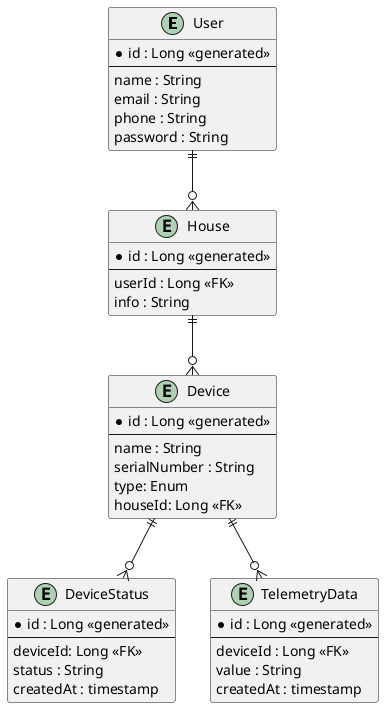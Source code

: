 @@ -0,0 +1,48 @@
@startuml

entity "User" as user {
    * id : Long <<generated>>
    --
    name : String
    email : String
    phone : String
    password : String
}

entity "House" as house {
    * id : Long <<generated>>
    --
    userId : Long <<FK>>
    info : String
}

entity "Device" as device {
    * id : Long <<generated>>
    --
    name : String
    serialNumber : String
    type: Enum
    houseId: Long <<FK>>
}

entity "DeviceStatus" as deviceStatus {
    * id : Long <<generated>>
    --
    deviceId: Long <<FK>>
    status : String
    createdAt : timestamp
}

entity "TelemetryData" as telemetryData {
    * id : Long <<generated>>
    --
    deviceId : Long <<FK>>
    value : String
    createdAt : timestamp
}

user ||--o{ house 
house ||--o{ device 
device ||--o{ telemetryData 
device ||--o{ deviceStatus 
@enduml